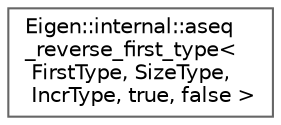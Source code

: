 digraph "Graphical Class Hierarchy"
{
 // LATEX_PDF_SIZE
  bgcolor="transparent";
  edge [fontname=Helvetica,fontsize=10,labelfontname=Helvetica,labelfontsize=10];
  node [fontname=Helvetica,fontsize=10,shape=box,height=0.2,width=0.4];
  rankdir="LR";
  Node0 [id="Node000000",label="Eigen::internal::aseq\l_reverse_first_type\<\l FirstType, SizeType,\l IncrType, true, false \>",height=0.2,width=0.4,color="grey40", fillcolor="white", style="filled",URL="$structEigen_1_1internal_1_1aseq__reverse__first__type_3_01FirstType_00_01SizeType_00_01IncrType_00_01true_00_01false_01_4.html",tooltip=" "];
}
